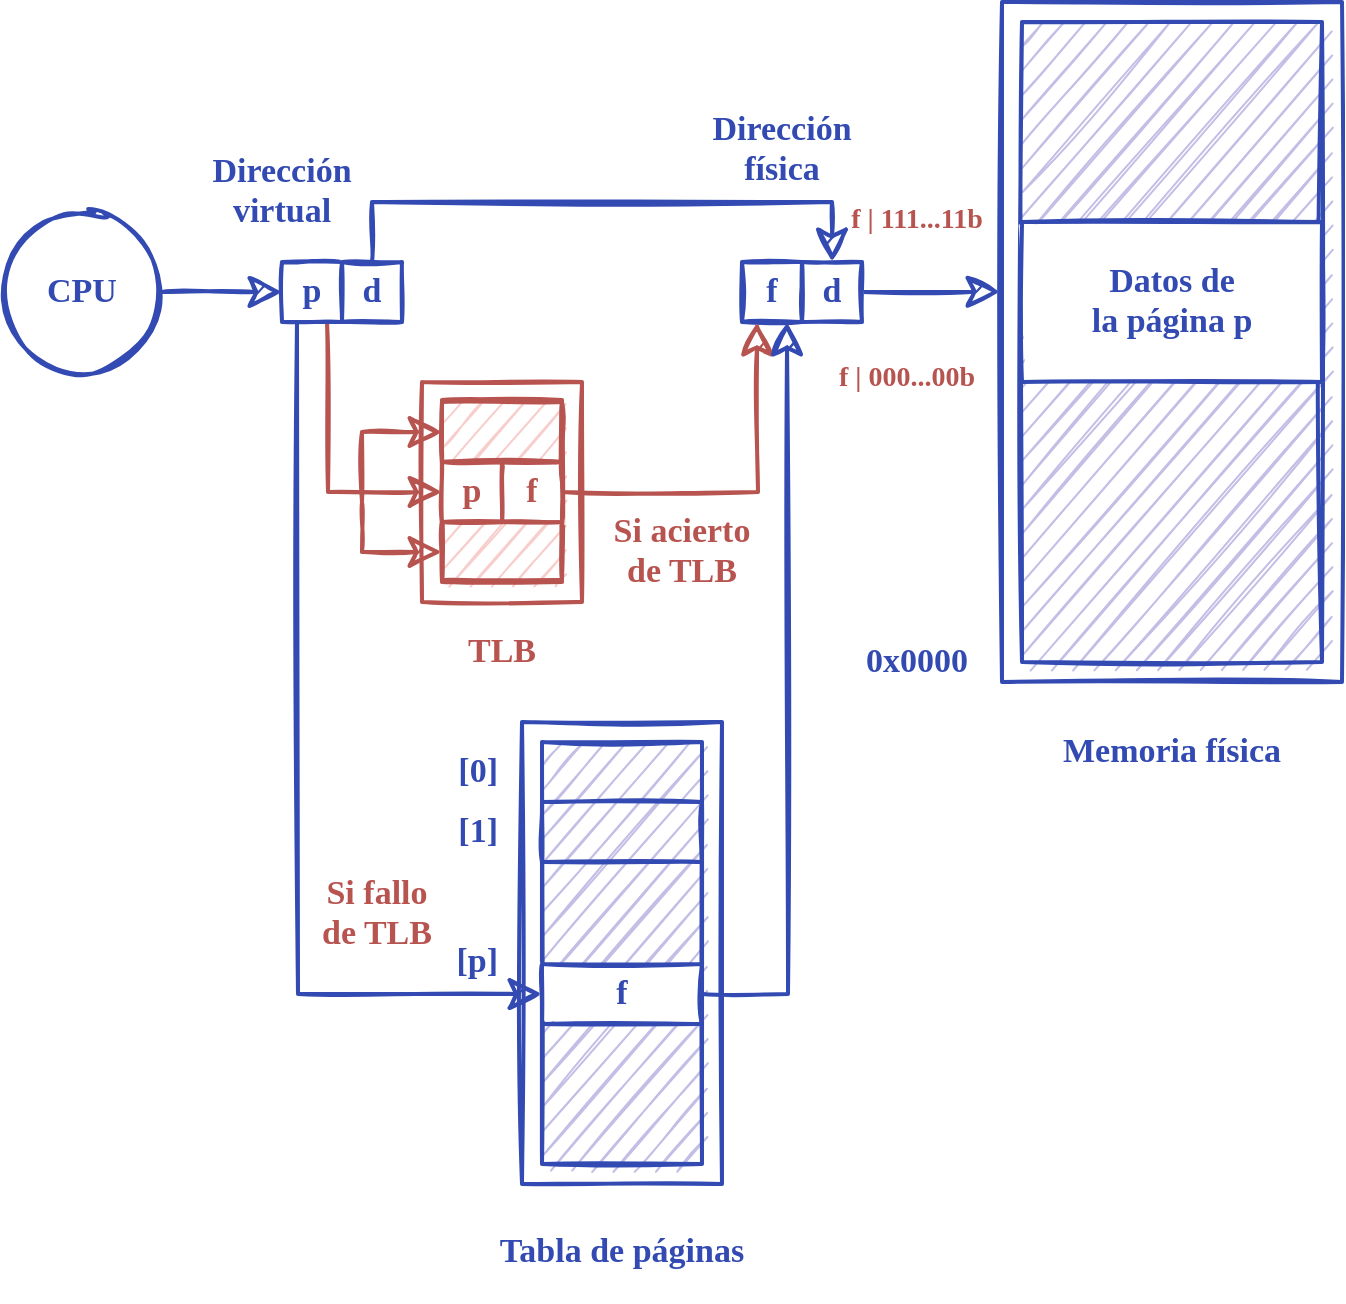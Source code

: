 <mxfile version="15.1.4" type="google"><diagram id="akEowiJKr_ScigKzrRVM" name="Page-1"><mxGraphModel dx="1189" dy="1152" grid="1" gridSize="10" guides="1" tooltips="1" connect="1" arrows="1" fold="1" page="1" pageScale="1" pageWidth="689" pageHeight="517" math="0" shadow="0"><root><mxCell id="0"/><mxCell id="1" parent="0"/><mxCell id="5JaIpA1WPGyp3wqkiOhX-19" value="" style="endArrow=classic;strokeWidth=2;fontFamily=Ink Free;fontSize=17;sketch=1;endSize=12;rounded=0;endFill=1;startSize=12;startArrow=none;startFill=0;fontColor=#324AB2;fontSource=https%3A%2F%2Full-esit-sistemas-operativos.github.io%2Fssoo-apuntes%2Ffonts%2FInkFree.woff;fontStyle=1;spacingBottom=5;exitX=0.75;exitY=1;exitDx=0;exitDy=0;entryX=0;entryY=0.5;entryDx=0;entryDy=0;strokeColor=#B85450;" parent="1" source="5JaIpA1WPGyp3wqkiOhX-9" target="V5L1Tt4kziQZyUOSq9FX-5" edge="1"><mxGeometry width="50" height="50" relative="1" as="geometry"><mxPoint x="235" y="150" as="sourcePoint"/><mxPoint x="435" y="150" as="targetPoint"/><Array as="points"><mxPoint x="173" y="255"/></Array></mxGeometry></mxCell><mxCell id="V5L1Tt4kziQZyUOSq9FX-20" value="" style="endArrow=classic;strokeWidth=2;fontFamily=Ink Free;fontSize=17;sketch=1;endSize=12;rounded=0;endFill=1;startSize=12;startArrow=none;startFill=0;strokeColor=#324AB2;fontColor=#324AB2;fontSource=https%3A%2F%2Full-esit-sistemas-operativos.github.io%2Fssoo-apuntes%2Ffonts%2FInkFree.woff;fontStyle=1;spacingBottom=5;entryX=0;entryY=0.5;entryDx=0;entryDy=0;exitX=0.25;exitY=1;exitDx=0;exitDy=0;" edge="1" parent="1" source="5JaIpA1WPGyp3wqkiOhX-9" target="ARTtukuI7wzkcj6tf7kY-12"><mxGeometry width="50" height="50" relative="1" as="geometry"><mxPoint x="190" y="260" as="sourcePoint"/><mxPoint x="250" y="509.976" as="targetPoint"/><Array as="points"><mxPoint x="158" y="506"/></Array></mxGeometry></mxCell><mxCell id="x2d5_n1oX765ovMaB82s-8" value="" style="rounded=0;shadow=0;sketch=1;strokeWidth=2;fillColor=none;fontFamily=Ink Free;fontSize=17;spacing=20;strokeColor=#324AB2;fontColor=#324AB2;fontSource=https%3A%2F%2Full-esit-sistemas-operativos.github.io%2Fssoo-apuntes%2Ffonts%2FInkFree.woff;fontStyle=1;spacingBottom=5;" parent="1" vertex="1"><mxGeometry x="510" y="10" width="170" height="340" as="geometry"/></mxCell><mxCell id="hYTG4YRdWN2r9UVZN7M6-2" value="" style="rounded=0;shadow=0;sketch=1;strokeWidth=2;fontFamily=Ink Free;fontSize=17;spacing=20;strokeColor=#324AB2;fontColor=#324AB2;fillColor=#C2BEE6;fontSource=https%3A%2F%2Full-esit-sistemas-operativos.github.io%2Fssoo-apuntes%2Ffonts%2FInkFree.woff;fontStyle=1;spacingBottom=5;" parent="1" vertex="1"><mxGeometry x="520" y="20" width="150" height="320" as="geometry"/></mxCell><mxCell id="x2d5_n1oX765ovMaB82s-4" value="Datos de&#10;la página p" style="rounded=0;shadow=0;sketch=1;strokeWidth=2;fontFamily=Ink Free;fontSize=17;spacing=20;fontSource=https%3A%2F%2Full-esit-sistemas-operativos.github.io%2Fssoo-apuntes%2Ffonts%2FInkFree.woff;strokeColor=#324AB2;fontColor=#324AB2;fontStyle=1;spacingBottom=5;" parent="1" vertex="1"><mxGeometry x="520" y="120" width="150" height="80" as="geometry"/></mxCell><mxCell id="x2d5_n1oX765ovMaB82s-49" value="0x0000" style="text;strokeColor=none;fillColor=none;align=right;verticalAlign=middle;rounded=0;shadow=0;sketch=1;fontFamily=Ink Free;fontSize=17;fontStyle=1;spacingRight=10;fontColor=#324AB2;fontSource=https%3A%2F%2Full-esit-sistemas-operativos.github.io%2Fssoo-apuntes%2Ffonts%2FInkFree.woff;spacingBottom=5;" parent="1" vertex="1"><mxGeometry x="430" y="330" width="75" height="20" as="geometry"/></mxCell><mxCell id="ARTtukuI7wzkcj6tf7kY-8" value="Memoria física" style="text;align=center;verticalAlign=middle;rounded=0;shadow=0;sketch=1;fontFamily=Ink Free;fontSize=17;fontStyle=1;flipV=0;flipH=1;fontSource=https%3A%2F%2Full-esit-sistemas-operativos.github.io%2Fssoo-apuntes%2Ffonts%2FInkFree.woff;spacingBottom=5;fontColor=#324AB2;" parent="1" vertex="1"><mxGeometry x="520" y="360" width="150" height="50" as="geometry"/></mxCell><mxCell id="ARTtukuI7wzkcj6tf7kY-9" value="" style="rounded=0;shadow=0;sketch=1;strokeWidth=2;fillColor=none;fontFamily=Ink Free;fontSize=17;spacing=20;strokeColor=#324AB2;fontColor=#324AB2;fontSource=https%3A%2F%2Full-esit-sistemas-operativos.github.io%2Fssoo-apuntes%2Ffonts%2FInkFree.woff;fontStyle=1;spacingBottom=5;" parent="1" vertex="1"><mxGeometry x="270" y="370" width="100" height="231" as="geometry"/></mxCell><mxCell id="ARTtukuI7wzkcj6tf7kY-11" value="" style="rounded=0;shadow=0;sketch=1;strokeWidth=2;fontFamily=Ink Free;fontSize=17;spacing=20;strokeColor=#324AB2;fontColor=#324AB2;fillColor=#C2BEE6;fontSource=https%3A%2F%2Full-esit-sistemas-operativos.github.io%2Fssoo-apuntes%2Ffonts%2FInkFree.woff;fontStyle=1;spacingBottom=5;" parent="1" vertex="1"><mxGeometry x="280" y="380" width="80" height="211" as="geometry"/></mxCell><mxCell id="ARTtukuI7wzkcj6tf7kY-12" value="f" style="rounded=0;shadow=0;sketch=1;strokeWidth=2;fontFamily=Ink Free;fontSize=17;spacing=20;fontSource=https%3A%2F%2Full-esit-sistemas-operativos.github.io%2Fssoo-apuntes%2Ffonts%2FInkFree.woff;strokeColor=#324AB2;fontColor=#324AB2;fontStyle=1;spacingBottom=5;" parent="1" vertex="1"><mxGeometry x="280" y="491" width="80" height="30" as="geometry"/></mxCell><mxCell id="ARTtukuI7wzkcj6tf7kY-15" value="Tabla de páginas" style="text;align=center;verticalAlign=middle;rounded=0;shadow=0;sketch=1;fontFamily=Ink Free;fontSize=17;fontStyle=1;flipV=0;flipH=1;fontSource=https%3A%2F%2Full-esit-sistemas-operativos.github.io%2Fssoo-apuntes%2Ffonts%2FInkFree.woff;spacingBottom=5;fontColor=#324AB2;" parent="1" vertex="1"><mxGeometry x="240" y="610" width="160" height="50" as="geometry"/></mxCell><mxCell id="5JaIpA1WPGyp3wqkiOhX-1" value="" style="endArrow=classic;strokeWidth=2;fontFamily=Ink Free;fontSize=17;sketch=1;endSize=12;rounded=0;endFill=1;startSize=12;startArrow=none;startFill=0;strokeColor=#324AB2;fontColor=#324AB2;fontSource=https%3A%2F%2Full-esit-sistemas-operativos.github.io%2Fssoo-apuntes%2Ffonts%2FInkFree.woff;fontStyle=1;spacingBottom=5;exitX=0.5;exitY=0;exitDx=0;exitDy=0;entryX=0.5;entryY=0;entryDx=0;entryDy=0;" parent="1" source="5JaIpA1WPGyp3wqkiOhX-10" target="ARTtukuI7wzkcj6tf7kY-7" edge="1"><mxGeometry width="50" height="50" relative="1" as="geometry"><mxPoint x="160" y="48" as="sourcePoint"/><mxPoint x="450" y="90" as="targetPoint"/><Array as="points"><mxPoint x="195" y="110"/><mxPoint x="425" y="110"/></Array></mxGeometry></mxCell><mxCell id="5JaIpA1WPGyp3wqkiOhX-5" value="f | 000...00b" style="text;align=center;verticalAlign=middle;rounded=0;shadow=0;sketch=1;fontFamily=Ink Free;fontSize=14;fontStyle=1;flipV=0;flipH=1;fontSource=https%3A%2F%2Full-esit-sistemas-operativos.github.io%2Fssoo-apuntes%2Ffonts%2FInkFree.woff;spacingBottom=5;fontColor=#B85450;" parent="1" vertex="1"><mxGeometry x="420" y="188" width="85" height="21" as="geometry"/></mxCell><mxCell id="5JaIpA1WPGyp3wqkiOhX-6" value="" style="endArrow=classic;strokeWidth=2;fontFamily=Ink Free;fontSize=17;sketch=1;endSize=12;rounded=0;endFill=1;startSize=12;startArrow=none;startFill=0;strokeColor=#324AB2;fontColor=#324AB2;fontSource=https%3A%2F%2Full-esit-sistemas-operativos.github.io%2Fssoo-apuntes%2Ffonts%2FInkFree.woff;fontStyle=1;spacingBottom=5;exitX=1;exitY=0.5;exitDx=0;exitDy=0;entryX=-0.006;entryY=0.426;entryDx=0;entryDy=0;entryPerimeter=0;" parent="1" source="ARTtukuI7wzkcj6tf7kY-7" target="x2d5_n1oX765ovMaB82s-8" edge="1"><mxGeometry width="50" height="50" relative="1" as="geometry"><mxPoint x="130" y="109" as="sourcePoint"/><mxPoint x="506" y="161" as="targetPoint"/></mxGeometry></mxCell><mxCell id="5JaIpA1WPGyp3wqkiOhX-9" value="p" style="rounded=0;shadow=0;sketch=1;strokeWidth=2;fontFamily=Ink Free;fontSize=17;spacing=20;fontSource=https%3A%2F%2Full-esit-sistemas-operativos.github.io%2Fssoo-apuntes%2Ffonts%2FInkFree.woff;strokeColor=#324AB2;fontColor=#324AB2;fontStyle=1;spacingBottom=5;" parent="1" vertex="1"><mxGeometry x="150" y="140" width="30" height="30" as="geometry"/></mxCell><mxCell id="5JaIpA1WPGyp3wqkiOhX-10" value="d" style="rounded=0;shadow=0;sketch=1;strokeWidth=2;fontFamily=Ink Free;fontSize=17;spacing=20;fontSource=https%3A%2F%2Full-esit-sistemas-operativos.github.io%2Fssoo-apuntes%2Ffonts%2FInkFree.woff;strokeColor=#324AB2;fontColor=#324AB2;fontStyle=1;spacingBottom=5;" parent="1" vertex="1"><mxGeometry x="180" y="140" width="30" height="30" as="geometry"/></mxCell><mxCell id="ARTtukuI7wzkcj6tf7kY-7" value="d" style="rounded=0;shadow=0;sketch=1;strokeWidth=2;fontFamily=Ink Free;fontSize=17;spacing=20;fontSource=https%3A%2F%2Full-esit-sistemas-operativos.github.io%2Fssoo-apuntes%2Ffonts%2FInkFree.woff;strokeColor=#324AB2;fontColor=#324AB2;fontStyle=1;spacingBottom=5;" parent="1" vertex="1"><mxGeometry x="410" y="140" width="30" height="30" as="geometry"/></mxCell><mxCell id="5JaIpA1WPGyp3wqkiOhX-2" value="f" style="rounded=0;shadow=0;sketch=1;strokeWidth=2;fontFamily=Ink Free;fontSize=17;spacing=20;fontSource=https%3A%2F%2Full-esit-sistemas-operativos.github.io%2Fssoo-apuntes%2Ffonts%2FInkFree.woff;strokeColor=#324AB2;fontColor=#324AB2;fontStyle=1;spacingBottom=5;" parent="1" vertex="1"><mxGeometry x="380" y="140" width="30" height="30" as="geometry"/></mxCell><mxCell id="5JaIpA1WPGyp3wqkiOhX-3" value="f | 111...11b" style="text;align=center;verticalAlign=middle;rounded=0;shadow=0;sketch=1;fontFamily=Ink Free;fontSize=14;fontStyle=1;flipV=0;flipH=1;fontSource=https%3A%2F%2Full-esit-sistemas-operativos.github.io%2Fssoo-apuntes%2Ffonts%2FInkFree.woff;spacingBottom=5;fontColor=#B85450;" parent="1" vertex="1"><mxGeometry x="430" y="109" width="75" height="21" as="geometry"/></mxCell><mxCell id="5JaIpA1WPGyp3wqkiOhX-14" value="" style="rounded=0;shadow=0;sketch=1;strokeWidth=2;fontFamily=Ink Free;fontSize=17;spacing=20;fontSource=https%3A%2F%2Full-esit-sistemas-operativos.github.io%2Fssoo-apuntes%2Ffonts%2FInkFree.woff;strokeColor=#324AB2;fontColor=#324AB2;fontStyle=1;spacingBottom=5;fillColor=none;" parent="1" vertex="1"><mxGeometry x="280" y="410" width="80" height="30" as="geometry"/></mxCell><mxCell id="5JaIpA1WPGyp3wqkiOhX-15" value="[0]" style="text;strokeColor=none;fillColor=none;align=right;verticalAlign=middle;rounded=0;shadow=0;sketch=1;fontFamily=Ink Free;fontSize=17;fontStyle=1;spacingRight=10;fontColor=#324AB2;fontSource=https%3A%2F%2Full-esit-sistemas-operativos.github.io%2Fssoo-apuntes%2Ffonts%2FInkFree.woff;spacingBottom=5;" parent="1" vertex="1"><mxGeometry x="220" y="385" width="50" height="20" as="geometry"/></mxCell><mxCell id="5JaIpA1WPGyp3wqkiOhX-16" value="[1]" style="text;strokeColor=none;fillColor=none;align=right;verticalAlign=middle;rounded=0;shadow=0;sketch=1;fontFamily=Ink Free;fontSize=17;fontStyle=1;spacingRight=10;fontColor=#324AB2;fontSource=https%3A%2F%2Full-esit-sistemas-operativos.github.io%2Fssoo-apuntes%2Ffonts%2FInkFree.woff;spacingBottom=5;" parent="1" vertex="1"><mxGeometry x="220" y="415" width="50" height="20" as="geometry"/></mxCell><mxCell id="5JaIpA1WPGyp3wqkiOhX-17" value="[p]" style="text;strokeColor=none;fillColor=none;align=right;verticalAlign=middle;rounded=0;shadow=0;sketch=1;fontFamily=Ink Free;fontSize=17;fontStyle=1;spacingRight=10;fontColor=#324AB2;fontSource=https%3A%2F%2Full-esit-sistemas-operativos.github.io%2Fssoo-apuntes%2Ffonts%2FInkFree.woff;spacingBottom=5;" parent="1" vertex="1"><mxGeometry x="220" y="480" width="50" height="20" as="geometry"/></mxCell><mxCell id="5JaIpA1WPGyp3wqkiOhX-20" value="" style="endArrow=classic;strokeWidth=2;fontFamily=Ink Free;fontSize=17;sketch=1;endSize=12;rounded=0;endFill=1;startSize=12;startArrow=none;startFill=0;fontColor=#324AB2;fontSource=https%3A%2F%2Full-esit-sistemas-operativos.github.io%2Fssoo-apuntes%2Ffonts%2FInkFree.woff;fontStyle=1;spacingBottom=5;exitX=1;exitY=0.5;exitDx=0;exitDy=0;entryX=0.25;entryY=1;entryDx=0;entryDy=0;strokeColor=#B85450;" parent="1" source="V5L1Tt4kziQZyUOSq9FX-6" target="5JaIpA1WPGyp3wqkiOhX-2" edge="1"><mxGeometry width="50" height="50" relative="1" as="geometry"><mxPoint x="205" y="180" as="sourcePoint"/><mxPoint x="290" y="379.976" as="targetPoint"/><Array as="points"><mxPoint x="388" y="255"/></Array></mxGeometry></mxCell><mxCell id="5JaIpA1WPGyp3wqkiOhX-23" style="edgeStyle=orthogonalEdgeStyle;rounded=0;orthogonalLoop=1;jettySize=auto;html=1;entryX=0;entryY=0.5;entryDx=0;entryDy=0;fontSize=17;fontColor=#324AB2;startArrow=none;startFill=0;fontFamily=Ink Free;fontSource=https%3A%2F%2Full-esit-sistemas-operativos.github.io%2Fssoo-apuntes%2Ffonts%2FInkFree.woff;fontStyle=1;strokeColor=#324AB2;strokeWidth=2;spacingBottom=5;endFill=1;endSize=12;startSize=12;sketch=1;" parent="1" source="5JaIpA1WPGyp3wqkiOhX-21" target="5JaIpA1WPGyp3wqkiOhX-9" edge="1"><mxGeometry relative="1" as="geometry"/></mxCell><mxCell id="5JaIpA1WPGyp3wqkiOhX-21" value="CPU" style="ellipse;aspect=fixed;rounded=0;shadow=0;fontFamily=Ink Free;fontSize=17;strokeWidth=2;fillColor=none;spacing=20;sketch=1;align=center;strokeColor=#324ab2;fontColor=#324ab2;spacingBottom=5;fontStyle=1" parent="1" vertex="1"><mxGeometry x="10" y="115" width="80" height="80" as="geometry"/></mxCell><mxCell id="5JaIpA1WPGyp3wqkiOhX-24" value="Dirección&#10;virtual" style="text;align=center;verticalAlign=middle;rounded=0;shadow=0;sketch=1;fontFamily=Ink Free;fontSize=17;fontStyle=1;flipV=0;flipH=1;fontSource=https%3A%2F%2Full-esit-sistemas-operativos.github.io%2Fssoo-apuntes%2Ffonts%2FInkFree.woff;spacingBottom=5;fontColor=#324AB2;" parent="1" vertex="1"><mxGeometry x="110" y="80" width="80" height="50" as="geometry"/></mxCell><mxCell id="5JaIpA1WPGyp3wqkiOhX-25" value="Dirección&#10;física" style="text;align=center;verticalAlign=middle;rounded=0;shadow=0;sketch=1;fontFamily=Ink Free;fontSize=17;fontStyle=1;flipV=0;flipH=1;fontSource=https%3A%2F%2Full-esit-sistemas-operativos.github.io%2Fssoo-apuntes%2Ffonts%2FInkFree.woff;spacingBottom=5;fontColor=#324AB2;" parent="1" vertex="1"><mxGeometry x="360" y="59" width="80" height="50" as="geometry"/></mxCell><mxCell id="V5L1Tt4kziQZyUOSq9FX-1" value="" style="rounded=0;shadow=0;sketch=1;strokeWidth=2;fillColor=none;fontFamily=Ink Free;fontSize=17;spacing=20;fontColor=#324AB2;fontSource=https%3A%2F%2Full-esit-sistemas-operativos.github.io%2Fssoo-apuntes%2Ffonts%2FInkFree.woff;fontStyle=1;spacingBottom=5;strokeColor=#B85450;" vertex="1" parent="1"><mxGeometry x="220" y="200" width="80" height="110" as="geometry"/></mxCell><mxCell id="V5L1Tt4kziQZyUOSq9FX-3" value="" style="rounded=0;shadow=0;sketch=1;strokeWidth=2;fontFamily=Ink Free;fontSize=17;spacing=20;fillColor=#f8cecc;fontSource=https%3A%2F%2Full-esit-sistemas-operativos.github.io%2Fssoo-apuntes%2Ffonts%2FInkFree.woff;fontStyle=1;spacingBottom=5;strokeColor=#b85450;" vertex="1" parent="1"><mxGeometry x="230" y="209" width="60" height="90" as="geometry"/></mxCell><mxCell id="V5L1Tt4kziQZyUOSq9FX-5" value="p" style="rounded=0;shadow=0;sketch=1;strokeWidth=2;fontFamily=Ink Free;fontSize=17;spacing=20;fontSource=https%3A%2F%2Full-esit-sistemas-operativos.github.io%2Fssoo-apuntes%2Ffonts%2FInkFree.woff;fontStyle=1;spacingBottom=5;strokeColor=#B85450;fontColor=#B85450;" vertex="1" parent="1"><mxGeometry x="230" y="240" width="30" height="30" as="geometry"/></mxCell><mxCell id="V5L1Tt4kziQZyUOSq9FX-6" value="f" style="rounded=0;shadow=0;sketch=1;strokeWidth=2;fontFamily=Ink Free;fontSize=17;spacing=20;fontSource=https%3A%2F%2Full-esit-sistemas-operativos.github.io%2Fssoo-apuntes%2Ffonts%2FInkFree.woff;fontStyle=1;spacingBottom=5;strokeColor=#B85450;fontColor=#B85450;" vertex="1" parent="1"><mxGeometry x="260" y="240" width="30" height="30" as="geometry"/></mxCell><mxCell id="V5L1Tt4kziQZyUOSq9FX-8" value="TLB" style="text;align=center;verticalAlign=middle;rounded=0;shadow=0;sketch=1;fontFamily=Ink Free;fontSize=17;fontStyle=1;flipV=0;flipH=1;fontSource=https%3A%2F%2Full-esit-sistemas-operativos.github.io%2Fssoo-apuntes%2Ffonts%2FInkFree.woff;spacingBottom=5;fontColor=#B85450;" vertex="1" parent="1"><mxGeometry x="220" y="310" width="80" height="50" as="geometry"/></mxCell><mxCell id="V5L1Tt4kziQZyUOSq9FX-13" value="Si acierto&#10;de TLB" style="text;align=center;verticalAlign=middle;rounded=0;shadow=0;sketch=1;fontFamily=Ink Free;fontSize=17;fontStyle=1;flipV=0;flipH=1;fontSource=https%3A%2F%2Full-esit-sistemas-operativos.github.io%2Fssoo-apuntes%2Ffonts%2FInkFree.woff;spacingBottom=5;fontColor=#B85450;" vertex="1" parent="1"><mxGeometry x="300" y="255.5" width="100" height="59" as="geometry"/></mxCell><mxCell id="V5L1Tt4kziQZyUOSq9FX-15" value="Si fallo&#10;de TLB" style="text;align=center;verticalAlign=middle;rounded=0;shadow=0;sketch=1;fontFamily=Ink Free;fontSize=17;fontStyle=1;flipV=0;flipH=1;fontSource=https%3A%2F%2Full-esit-sistemas-operativos.github.io%2Fssoo-apuntes%2Ffonts%2FInkFree.woff;spacingBottom=5;fontColor=#B85450;" vertex="1" parent="1"><mxGeometry x="155" y="441" width="85" height="50" as="geometry"/></mxCell><mxCell id="V5L1Tt4kziQZyUOSq9FX-16" value="" style="endArrow=classic;strokeWidth=2;fontFamily=Ink Free;fontSize=17;sketch=1;endSize=12;rounded=0;endFill=1;startSize=12;startArrow=none;startFill=0;fontColor=#324AB2;fontSource=https%3A%2F%2Full-esit-sistemas-operativos.github.io%2Fssoo-apuntes%2Ffonts%2FInkFree.woff;fontStyle=1;spacingBottom=5;strokeColor=#B85450;entryX=0;entryY=0.5;entryDx=0;entryDy=0;" edge="1" parent="1" target="V5L1Tt4kziQZyUOSq9FX-18"><mxGeometry width="50" height="50" relative="1" as="geometry"><mxPoint x="190" y="260" as="sourcePoint"/><mxPoint x="150" y="378" as="targetPoint"/><Array as="points"><mxPoint x="190" y="285"/></Array></mxGeometry></mxCell><mxCell id="V5L1Tt4kziQZyUOSq9FX-17" value="" style="rounded=0;shadow=0;sketch=1;strokeWidth=2;fontFamily=Ink Free;fontSize=17;spacing=20;fontSource=https%3A%2F%2Full-esit-sistemas-operativos.github.io%2Fssoo-apuntes%2Ffonts%2FInkFree.woff;fontColor=#324AB2;fontStyle=1;spacingBottom=5;fillColor=none;strokeColor=#B85450;" vertex="1" parent="1"><mxGeometry x="230" y="210" width="60" height="30" as="geometry"/></mxCell><mxCell id="V5L1Tt4kziQZyUOSq9FX-18" value="" style="rounded=0;shadow=0;sketch=1;strokeWidth=2;fontFamily=Ink Free;fontSize=17;spacing=20;fontSource=https%3A%2F%2Full-esit-sistemas-operativos.github.io%2Fssoo-apuntes%2Ffonts%2FInkFree.woff;fontColor=#324AB2;fontStyle=1;spacingBottom=5;fillColor=none;strokeColor=#B85450;" vertex="1" parent="1"><mxGeometry x="230" y="270" width="60" height="30" as="geometry"/></mxCell><mxCell id="V5L1Tt4kziQZyUOSq9FX-19" value="" style="endArrow=classic;strokeWidth=2;fontFamily=Ink Free;fontSize=17;sketch=1;endSize=12;rounded=0;endFill=1;startSize=12;startArrow=none;startFill=0;fontColor=#324AB2;fontSource=https%3A%2F%2Full-esit-sistemas-operativos.github.io%2Fssoo-apuntes%2Ffonts%2FInkFree.woff;fontStyle=1;spacingBottom=5;strokeColor=#B85450;entryX=0;entryY=0.5;entryDx=0;entryDy=0;" edge="1" parent="1" target="V5L1Tt4kziQZyUOSq9FX-17"><mxGeometry width="50" height="50" relative="1" as="geometry"><mxPoint x="190" y="260" as="sourcePoint"/><mxPoint x="240" y="295" as="targetPoint"/><Array as="points"><mxPoint x="190" y="225"/></Array></mxGeometry></mxCell><mxCell id="V5L1Tt4kziQZyUOSq9FX-21" value="" style="endArrow=classic;strokeWidth=2;fontFamily=Ink Free;fontSize=17;sketch=1;endSize=12;rounded=0;endFill=1;startSize=12;startArrow=none;startFill=0;strokeColor=#324AB2;fontColor=#324AB2;fontSource=https%3A%2F%2Full-esit-sistemas-operativos.github.io%2Fssoo-apuntes%2Ffonts%2FInkFree.woff;fontStyle=1;spacingBottom=5;exitX=1;exitY=0.5;exitDx=0;exitDy=0;entryX=0.75;entryY=1;entryDx=0;entryDy=0;" edge="1" parent="1" source="ARTtukuI7wzkcj6tf7kY-12" target="5JaIpA1WPGyp3wqkiOhX-2"><mxGeometry width="50" height="50" relative="1" as="geometry"><mxPoint x="370" y="506" as="sourcePoint"/><mxPoint x="405" y="310" as="targetPoint"/><Array as="points"><mxPoint x="403" y="506"/></Array></mxGeometry></mxCell></root></mxGraphModel></diagram></mxfile>